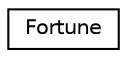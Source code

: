 digraph "Graphical Class Hierarchy"
{
 // LATEX_PDF_SIZE
  edge [fontname="Helvetica",fontsize="10",labelfontname="Helvetica",labelfontsize="10"];
  node [fontname="Helvetica",fontsize="10",shape=record];
  rankdir="LR";
  Node0 [label="Fortune",height=0.2,width=0.4,color="black", fillcolor="white", style="filled",URL="$classFortune.html",tooltip=" "];
}
